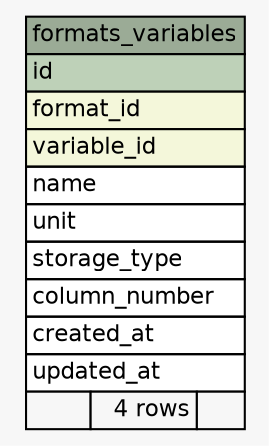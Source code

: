 // dot 2.30.1 on Mac OS X 10.7.5
// SchemaSpy rev 590
digraph "formats_variables" {
  graph [
    rankdir="RL"
    bgcolor="#f7f7f7"
    nodesep="0.18"
    ranksep="0.46"
    fontname="Helvetica"
    fontsize="11"
  ];
  node [
    fontname="Helvetica"
    fontsize="11"
    shape="plaintext"
  ];
  edge [
    arrowsize="0.8"
  ];
  "formats_variables" [
    label=<
    <TABLE BORDER="0" CELLBORDER="1" CELLSPACING="0" BGCOLOR="#ffffff">
      <TR><TD COLSPAN="3" BGCOLOR="#9bab96" ALIGN="CENTER">formats_variables</TD></TR>
      <TR><TD PORT="id" COLSPAN="3" BGCOLOR="#bed1b8" ALIGN="LEFT">id</TD></TR>
      <TR><TD PORT="format_id" COLSPAN="3" BGCOLOR="#f4f7da" ALIGN="LEFT">format_id</TD></TR>
      <TR><TD PORT="variable_id" COLSPAN="3" BGCOLOR="#f4f7da" ALIGN="LEFT">variable_id</TD></TR>
      <TR><TD PORT="name" COLSPAN="3" ALIGN="LEFT">name</TD></TR>
      <TR><TD PORT="unit" COLSPAN="3" ALIGN="LEFT">unit</TD></TR>
      <TR><TD PORT="storage_type" COLSPAN="3" ALIGN="LEFT">storage_type</TD></TR>
      <TR><TD PORT="column_number" COLSPAN="3" ALIGN="LEFT">column_number</TD></TR>
      <TR><TD PORT="created_at" COLSPAN="3" ALIGN="LEFT">created_at</TD></TR>
      <TR><TD PORT="updated_at" COLSPAN="3" ALIGN="LEFT">updated_at</TD></TR>
      <TR><TD ALIGN="LEFT" BGCOLOR="#f7f7f7">  </TD><TD ALIGN="RIGHT" BGCOLOR="#f7f7f7">4 rows</TD><TD ALIGN="RIGHT" BGCOLOR="#f7f7f7">  </TD></TR>
    </TABLE>>
    URL="tables/formats_variables.html"
    tooltip="formats_variables"
  ];
}
